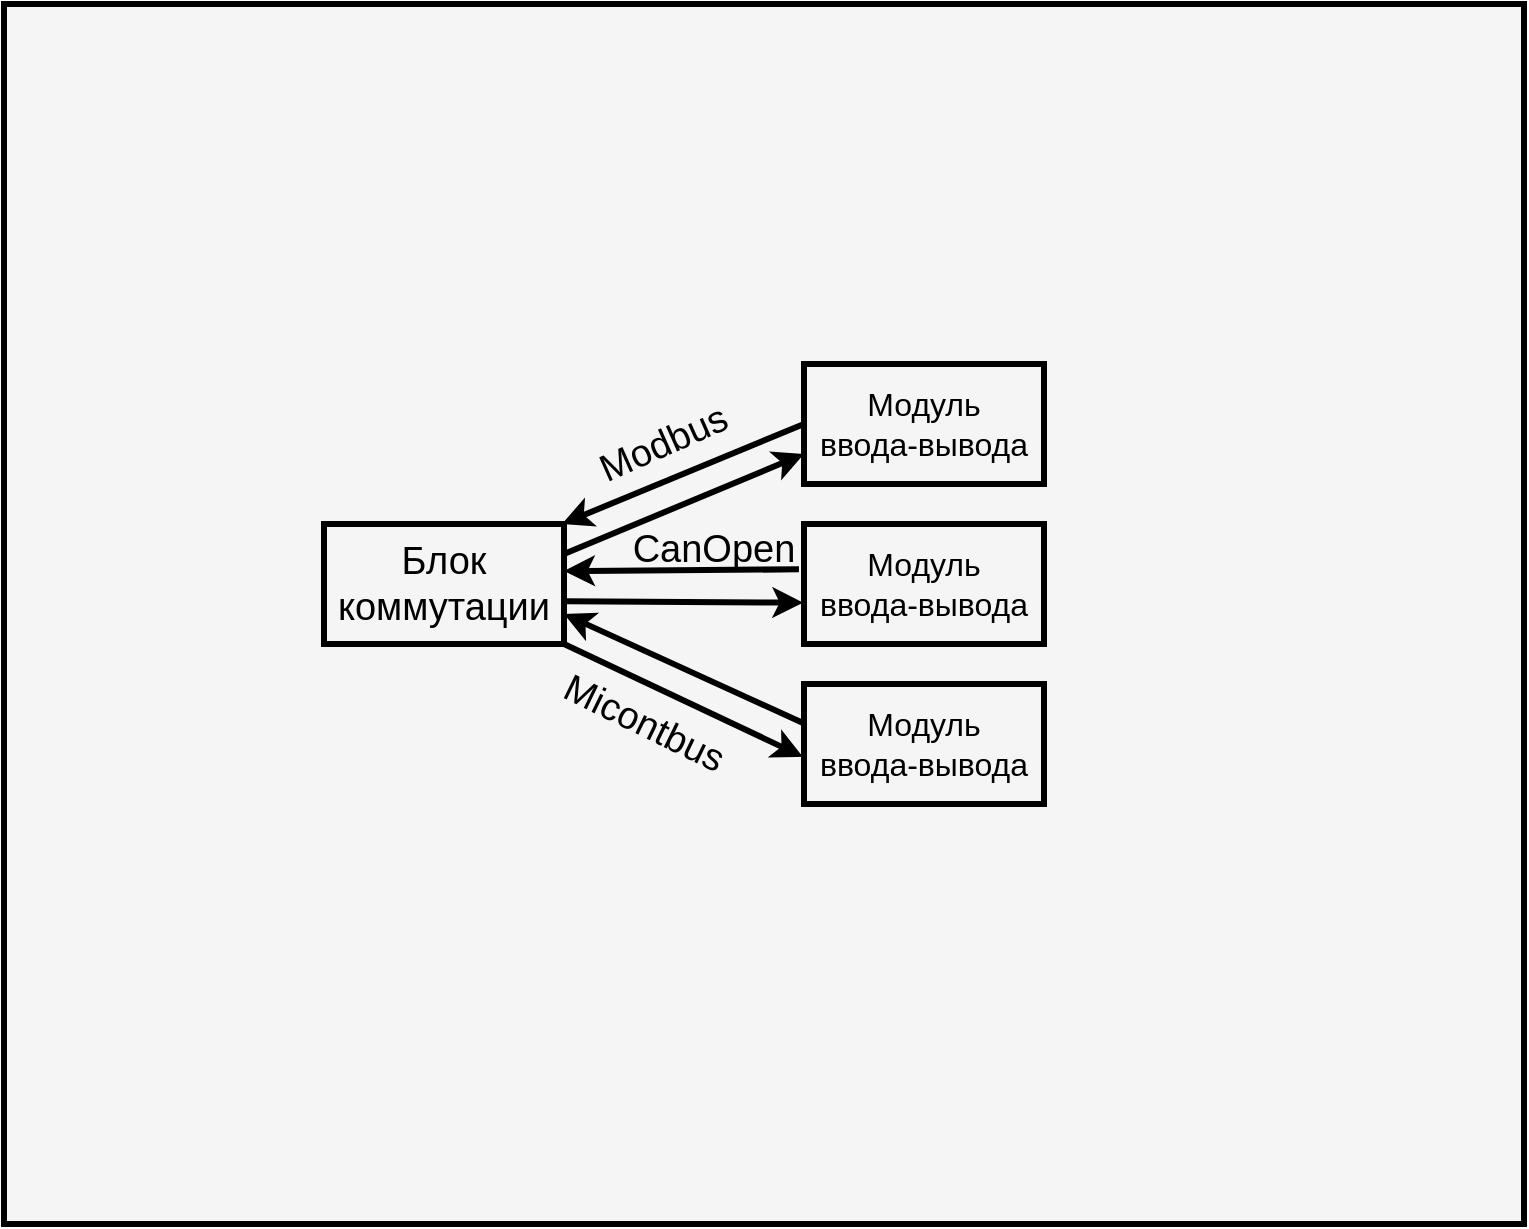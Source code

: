 <mxfile>
    <diagram id="vJ7ydH46MOblnT7fgSfL" name="Страница 1">
        <mxGraphModel dx="1624" dy="618" grid="1" gridSize="10" guides="1" tooltips="1" connect="1" arrows="1" fold="1" page="1" pageScale="1" pageWidth="850" pageHeight="1100" math="0" shadow="0">
            <root>
                <mxCell id="0"/>
                <mxCell id="1" parent="0"/>
                <mxCell id="2" value="" style="rounded=0;whiteSpace=wrap;html=1;fillColor=#f5f5f5;fontColor=#333333;strokeColor=#000000;strokeWidth=3;" parent="1" vertex="1">
                    <mxGeometry y="50" width="760" height="610" as="geometry"/>
                </mxCell>
                <mxCell id="3" value="" style="rounded=0;whiteSpace=wrap;html=1;fillColor=#f5f5f5;fontColor=#333333;strokeColor=#000000;strokeWidth=3;" parent="1" vertex="1">
                    <mxGeometry x="400" y="230" width="120" height="60" as="geometry"/>
                </mxCell>
                <mxCell id="5" value="" style="rounded=0;whiteSpace=wrap;html=1;fillColor=#f5f5f5;fontColor=#333333;strokeColor=#000000;strokeWidth=3;" parent="1" vertex="1">
                    <mxGeometry x="160" y="310" width="120" height="60" as="geometry"/>
                </mxCell>
                <mxCell id="15" value="&lt;font style=&quot;font-size: 19px;&quot;&gt;Блок коммутации&lt;/font&gt;" style="text;html=1;align=center;verticalAlign=middle;whiteSpace=wrap;rounded=0;strokeWidth=3;fontFamily=Helvetica;fontSize=11;fontColor=#000000;" parent="1" vertex="1">
                    <mxGeometry x="160" y="310" width="120" height="60" as="geometry"/>
                </mxCell>
                <mxCell id="16" value="" style="edgeStyle=none;shape=connector;rounded=1;html=1;labelBackgroundColor=default;strokeColor=#000000;strokeWidth=3;fontFamily=Helvetica;fontSize=11;fontColor=default;endArrow=none;exitX=0;exitY=0.75;exitDx=0;exitDy=0;entryX=1;entryY=0.25;entryDx=0;entryDy=0;endFill=0;startArrow=classic;startFill=1;" parent="1" source="3" target="15" edge="1">
                    <mxGeometry relative="1" as="geometry">
                        <mxPoint x="398.8" y="296.38" as="sourcePoint"/>
                        <mxPoint x="279.4" y="339.78" as="targetPoint"/>
                    </mxGeometry>
                </mxCell>
                <mxCell id="17" value="" style="edgeStyle=none;shape=connector;rounded=1;html=1;labelBackgroundColor=default;strokeColor=#000000;strokeWidth=3;fontFamily=Helvetica;fontSize=11;fontColor=default;endArrow=classic;exitX=0;exitY=0.5;exitDx=0;exitDy=0;" parent="1" source="3" edge="1">
                    <mxGeometry relative="1" as="geometry">
                        <mxPoint x="400.0" y="280.0" as="sourcePoint"/>
                        <mxPoint x="279" y="310" as="targetPoint"/>
                    </mxGeometry>
                </mxCell>
                <mxCell id="20" value="" style="rounded=0;whiteSpace=wrap;html=1;fillColor=#f5f5f5;fontColor=#333333;strokeColor=#000000;strokeWidth=3;" parent="1" vertex="1">
                    <mxGeometry x="400" y="390" width="120" height="60" as="geometry"/>
                </mxCell>
                <mxCell id="21" value="" style="rounded=0;whiteSpace=wrap;html=1;fillColor=#f5f5f5;fontColor=#333333;strokeColor=#000000;strokeWidth=3;" parent="1" vertex="1">
                    <mxGeometry x="400" y="310" width="120" height="60" as="geometry"/>
                </mxCell>
                <mxCell id="23" value="" style="edgeStyle=none;shape=connector;rounded=1;html=1;labelBackgroundColor=default;strokeColor=#000000;strokeWidth=3;fontFamily=Helvetica;fontSize=11;fontColor=default;endArrow=none;exitX=-0.005;exitY=0.61;exitDx=0;exitDy=0;entryX=1;entryY=1;entryDx=0;entryDy=0;exitPerimeter=0;endFill=0;startArrow=classic;startFill=1;" parent="1" target="15" edge="1">
                    <mxGeometry relative="1" as="geometry">
                        <mxPoint x="399.4" y="426.38" as="sourcePoint"/>
                        <mxPoint x="280.0" y="469.78" as="targetPoint"/>
                    </mxGeometry>
                </mxCell>
                <mxCell id="24" value="" style="edgeStyle=none;shape=connector;rounded=1;html=1;labelBackgroundColor=default;strokeColor=#000000;strokeWidth=3;fontFamily=Helvetica;fontSize=11;fontColor=default;endArrow=classic;exitX=0.005;exitY=0.337;exitDx=0;exitDy=0;exitPerimeter=0;entryX=1;entryY=0.75;entryDx=0;entryDy=0;" parent="1" target="15" edge="1">
                    <mxGeometry relative="1" as="geometry">
                        <mxPoint x="400.6" y="410.0" as="sourcePoint"/>
                        <mxPoint x="280.0" y="451.78" as="targetPoint"/>
                    </mxGeometry>
                </mxCell>
                <mxCell id="27" value="&lt;font style=&quot;font-size: 16px;&quot;&gt;Модуль&lt;br&gt;ввода-вывода&lt;/font&gt;" style="text;html=1;align=center;verticalAlign=middle;whiteSpace=wrap;rounded=0;strokeWidth=3;fontFamily=Helvetica;fontSize=11;fontColor=#000000;" parent="1" vertex="1">
                    <mxGeometry x="400" y="230" width="120" height="60" as="geometry"/>
                </mxCell>
                <mxCell id="28" value="" style="edgeStyle=none;shape=connector;rounded=1;html=1;labelBackgroundColor=default;strokeColor=#000000;strokeWidth=3;fontFamily=Helvetica;fontSize=11;fontColor=default;endArrow=none;exitX=-0.003;exitY=0.656;exitDx=0;exitDy=0;entryX=1.009;entryY=0.643;entryDx=0;entryDy=0;endFill=0;startArrow=classic;startFill=1;exitPerimeter=0;entryPerimeter=0;" parent="1" source="21" target="15" edge="1">
                    <mxGeometry relative="1" as="geometry">
                        <mxPoint x="400" y="300" as="sourcePoint"/>
                        <mxPoint x="280.0" y="350" as="targetPoint"/>
                    </mxGeometry>
                </mxCell>
                <mxCell id="29" value="" style="edgeStyle=none;shape=connector;rounded=1;html=1;labelBackgroundColor=default;strokeColor=#000000;strokeWidth=3;fontFamily=Helvetica;fontSize=11;fontColor=default;endArrow=classic;exitX=0.004;exitY=0.378;exitDx=0;exitDy=0;exitPerimeter=0;entryX=1.025;entryY=0.392;entryDx=0;entryDy=0;entryPerimeter=0;" parent="1" edge="1">
                    <mxGeometry relative="1" as="geometry">
                        <mxPoint x="397.48" y="332.68" as="sourcePoint"/>
                        <mxPoint x="280" y="333.52" as="targetPoint"/>
                    </mxGeometry>
                </mxCell>
                <mxCell id="32" value="&lt;span style=&quot;font-size: 19px;&quot;&gt;Modbus&lt;/span&gt;" style="text;html=1;align=center;verticalAlign=middle;whiteSpace=wrap;rounded=0;strokeWidth=3;fontFamily=Helvetica;fontSize=11;fontColor=#000000;rotation=336;" parent="1" vertex="1">
                    <mxGeometry x="270" y="240" width="120" height="60" as="geometry"/>
                </mxCell>
                <mxCell id="33" value="&lt;font style=&quot;font-size: 19px;&quot;&gt;Micontbus&lt;br&gt;&lt;/font&gt;" style="text;html=1;align=center;verticalAlign=middle;whiteSpace=wrap;rounded=0;strokeWidth=3;fontFamily=Helvetica;fontSize=11;fontColor=#000000;rotation=26;" parent="1" vertex="1">
                    <mxGeometry x="260" y="380" width="120" height="60" as="geometry"/>
                </mxCell>
                <mxCell id="34" value="&lt;font style=&quot;font-size: 16px;&quot;&gt;Модуль&lt;br&gt;ввода-вывода&lt;/font&gt;" style="text;html=1;align=center;verticalAlign=middle;whiteSpace=wrap;rounded=0;strokeWidth=3;fontFamily=Helvetica;fontSize=11;fontColor=#000000;" parent="1" vertex="1">
                    <mxGeometry x="400" y="310" width="120" height="60" as="geometry"/>
                </mxCell>
                <mxCell id="35" value="&lt;font style=&quot;font-size: 16px;&quot;&gt;Модуль&lt;br&gt;ввода-вывода&lt;/font&gt;" style="text;html=1;align=center;verticalAlign=middle;whiteSpace=wrap;rounded=0;strokeWidth=3;fontFamily=Helvetica;fontSize=11;fontColor=#000000;" parent="1" vertex="1">
                    <mxGeometry x="400" y="390" width="120" height="60" as="geometry"/>
                </mxCell>
                <mxCell id="36" value="&lt;font style=&quot;font-size: 19px;&quot;&gt;CanOpen&lt;br&gt;&lt;/font&gt;" style="text;html=1;align=center;verticalAlign=middle;whiteSpace=wrap;rounded=0;strokeWidth=3;fontFamily=Helvetica;fontSize=11;fontColor=#000000;rotation=0;" parent="1" vertex="1">
                    <mxGeometry x="295" y="293" width="120" height="60" as="geometry"/>
                </mxCell>
            </root>
        </mxGraphModel>
    </diagram>
</mxfile>